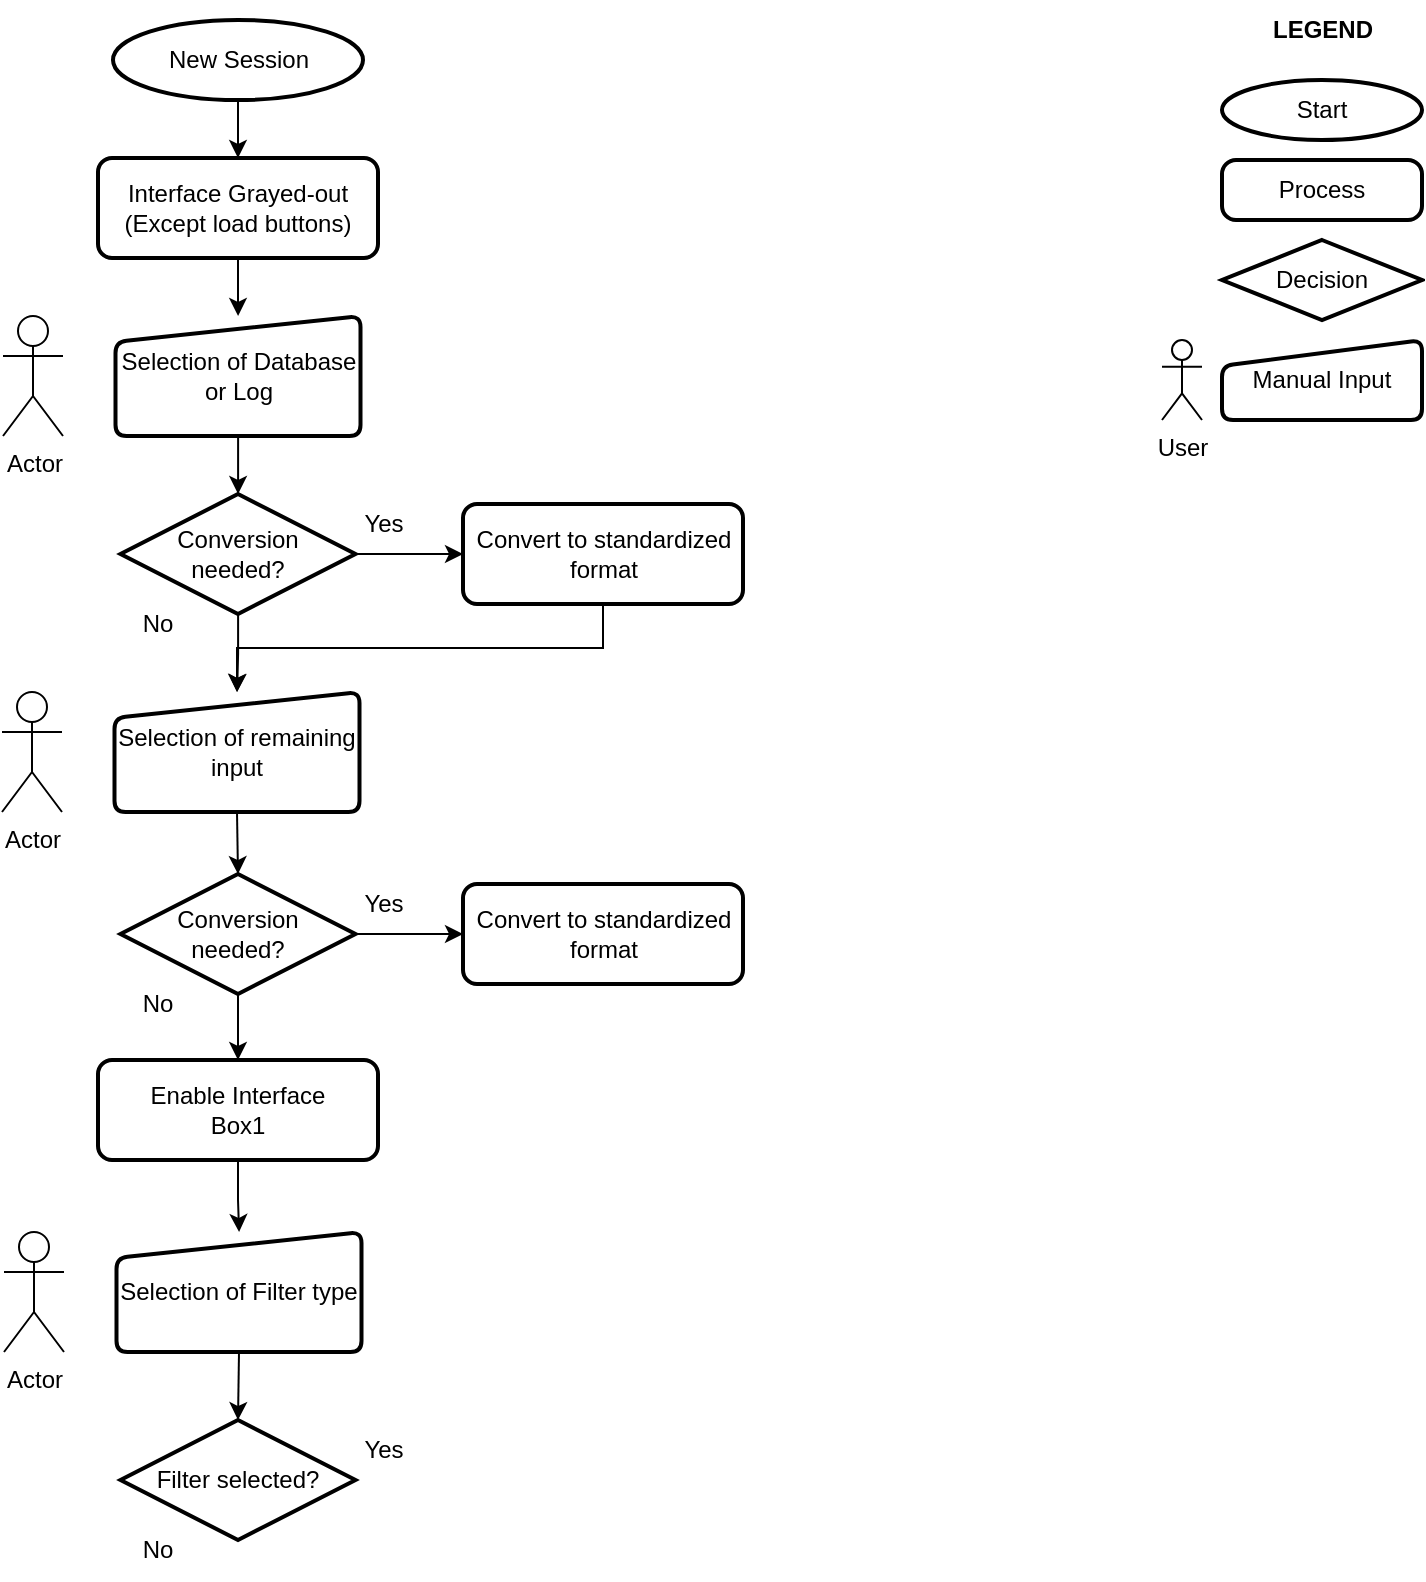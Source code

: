<mxfile version="26.0.6" pages="4">
  <diagram name="UserFLow" id="ObDIAdpBDKAcITgZASAe">
    <mxGraphModel dx="1434" dy="866" grid="1" gridSize="10" guides="1" tooltips="1" connect="1" arrows="1" fold="1" page="1" pageScale="1" pageWidth="827" pageHeight="1169" math="0" shadow="0">
      <root>
        <mxCell id="0" />
        <mxCell id="1" parent="0" />
        <mxCell id="-LbqQjKJZ6iAYc4i1D8i-1" value="Actor" style="shape=umlActor;verticalLabelPosition=bottom;verticalAlign=top;html=1;outlineConnect=0;" vertex="1" parent="1">
          <mxGeometry x="70.5" y="188" width="30" height="60" as="geometry" />
        </mxCell>
        <mxCell id="-LbqQjKJZ6iAYc4i1D8i-2" value="User" style="shape=umlActor;verticalLabelPosition=bottom;verticalAlign=top;html=1;outlineConnect=0;" vertex="1" parent="1">
          <mxGeometry x="650" y="200" width="20" height="40" as="geometry" />
        </mxCell>
        <mxCell id="-LbqQjKJZ6iAYc4i1D8i-3" value="" style="edgeStyle=orthogonalEdgeStyle;rounded=0;orthogonalLoop=1;jettySize=auto;html=1;" edge="1" parent="1" source="-LbqQjKJZ6iAYc4i1D8i-5" target="-LbqQjKJZ6iAYc4i1D8i-11">
          <mxGeometry relative="1" as="geometry" />
        </mxCell>
        <mxCell id="-LbqQjKJZ6iAYc4i1D8i-4" value="" style="edgeStyle=orthogonalEdgeStyle;rounded=0;orthogonalLoop=1;jettySize=auto;html=1;" edge="1" parent="1" source="-LbqQjKJZ6iAYc4i1D8i-5" target="-LbqQjKJZ6iAYc4i1D8i-19">
          <mxGeometry relative="1" as="geometry" />
        </mxCell>
        <mxCell id="-LbqQjKJZ6iAYc4i1D8i-5" value="Conversion&lt;div&gt;needed?&lt;/div&gt;" style="strokeWidth=2;html=1;shape=mxgraph.flowchart.decision;whiteSpace=wrap;" vertex="1" parent="1">
          <mxGeometry x="129.25" y="277" width="117.5" height="60" as="geometry" />
        </mxCell>
        <mxCell id="-LbqQjKJZ6iAYc4i1D8i-6" value="" style="edgeStyle=orthogonalEdgeStyle;rounded=0;orthogonalLoop=1;jettySize=auto;html=1;" edge="1" parent="1" source="-LbqQjKJZ6iAYc4i1D8i-7" target="-LbqQjKJZ6iAYc4i1D8i-13">
          <mxGeometry relative="1" as="geometry" />
        </mxCell>
        <mxCell id="-LbqQjKJZ6iAYc4i1D8i-7" value="Interface Grayed-out&lt;div&gt;(Except load buttons)&lt;/div&gt;" style="rounded=1;whiteSpace=wrap;html=1;absoluteArcSize=1;arcSize=14;strokeWidth=2;" vertex="1" parent="1">
          <mxGeometry x="118" y="109" width="140" height="50" as="geometry" />
        </mxCell>
        <mxCell id="-LbqQjKJZ6iAYc4i1D8i-8" value="" style="edgeStyle=orthogonalEdgeStyle;rounded=0;orthogonalLoop=1;jettySize=auto;html=1;" edge="1" parent="1" source="-LbqQjKJZ6iAYc4i1D8i-9" target="-LbqQjKJZ6iAYc4i1D8i-7">
          <mxGeometry relative="1" as="geometry" />
        </mxCell>
        <mxCell id="-LbqQjKJZ6iAYc4i1D8i-9" value="New Session" style="strokeWidth=2;html=1;shape=mxgraph.flowchart.start_1;whiteSpace=wrap;" vertex="1" parent="1">
          <mxGeometry x="125.5" y="40" width="125" height="40" as="geometry" />
        </mxCell>
        <mxCell id="-LbqQjKJZ6iAYc4i1D8i-10" style="edgeStyle=orthogonalEdgeStyle;rounded=0;orthogonalLoop=1;jettySize=auto;html=1;exitX=0.5;exitY=1;exitDx=0;exitDy=0;entryX=0.5;entryY=0;entryDx=0;entryDy=0;" edge="1" parent="1" source="-LbqQjKJZ6iAYc4i1D8i-11" target="-LbqQjKJZ6iAYc4i1D8i-19">
          <mxGeometry relative="1" as="geometry" />
        </mxCell>
        <mxCell id="-LbqQjKJZ6iAYc4i1D8i-11" value="Convert to standardized format" style="rounded=1;whiteSpace=wrap;html=1;absoluteArcSize=1;arcSize=14;strokeWidth=2;" vertex="1" parent="1">
          <mxGeometry x="300.5" y="282" width="140" height="50" as="geometry" />
        </mxCell>
        <mxCell id="-LbqQjKJZ6iAYc4i1D8i-12" value="" style="edgeStyle=orthogonalEdgeStyle;rounded=0;orthogonalLoop=1;jettySize=auto;html=1;" edge="1" parent="1" source="-LbqQjKJZ6iAYc4i1D8i-13" target="-LbqQjKJZ6iAYc4i1D8i-5">
          <mxGeometry relative="1" as="geometry" />
        </mxCell>
        <mxCell id="-LbqQjKJZ6iAYc4i1D8i-13" value="Selection of Database or Log" style="html=1;strokeWidth=2;shape=manualInput;whiteSpace=wrap;rounded=1;size=13;arcSize=11;verticalAlign=middle;" vertex="1" parent="1">
          <mxGeometry x="126.75" y="188" width="122.5" height="60" as="geometry" />
        </mxCell>
        <mxCell id="-LbqQjKJZ6iAYc4i1D8i-14" value="Manual Input" style="html=1;strokeWidth=2;shape=manualInput;whiteSpace=wrap;rounded=1;size=13;arcSize=11;" vertex="1" parent="1">
          <mxGeometry x="680" y="200" width="100" height="40" as="geometry" />
        </mxCell>
        <mxCell id="-LbqQjKJZ6iAYc4i1D8i-15" value="Process" style="rounded=1;whiteSpace=wrap;html=1;absoluteArcSize=1;arcSize=14;strokeWidth=2;" vertex="1" parent="1">
          <mxGeometry x="680" y="110" width="100" height="30" as="geometry" />
        </mxCell>
        <mxCell id="-LbqQjKJZ6iAYc4i1D8i-16" value="Start" style="strokeWidth=2;html=1;shape=mxgraph.flowchart.start_1;whiteSpace=wrap;" vertex="1" parent="1">
          <mxGeometry x="680" y="70" width="100" height="30" as="geometry" />
        </mxCell>
        <mxCell id="-LbqQjKJZ6iAYc4i1D8i-17" value="Decision" style="strokeWidth=2;html=1;shape=mxgraph.flowchart.decision;whiteSpace=wrap;" vertex="1" parent="1">
          <mxGeometry x="680" y="150" width="100" height="40" as="geometry" />
        </mxCell>
        <mxCell id="-LbqQjKJZ6iAYc4i1D8i-18" value="Actor" style="shape=umlActor;verticalLabelPosition=bottom;verticalAlign=top;html=1;outlineConnect=0;" vertex="1" parent="1">
          <mxGeometry x="70" y="376" width="30" height="60" as="geometry" />
        </mxCell>
        <mxCell id="-LbqQjKJZ6iAYc4i1D8i-19" value="Selection of remaining input" style="html=1;strokeWidth=2;shape=manualInput;whiteSpace=wrap;rounded=1;size=13;arcSize=11;verticalAlign=middle;" vertex="1" parent="1">
          <mxGeometry x="126.25" y="376" width="122.5" height="60" as="geometry" />
        </mxCell>
        <mxCell id="-LbqQjKJZ6iAYc4i1D8i-20" value="Yes" style="text;html=1;align=center;verticalAlign=middle;whiteSpace=wrap;rounded=0;" vertex="1" parent="1">
          <mxGeometry x="230.5" y="277" width="60" height="30" as="geometry" />
        </mxCell>
        <mxCell id="-LbqQjKJZ6iAYc4i1D8i-21" value="No" style="text;html=1;align=center;verticalAlign=middle;whiteSpace=wrap;rounded=0;" vertex="1" parent="1">
          <mxGeometry x="118" y="327" width="60" height="30" as="geometry" />
        </mxCell>
        <mxCell id="-LbqQjKJZ6iAYc4i1D8i-22" value="" style="edgeStyle=orthogonalEdgeStyle;rounded=0;orthogonalLoop=1;jettySize=auto;html=1;" edge="1" parent="1" source="-LbqQjKJZ6iAYc4i1D8i-24" target="-LbqQjKJZ6iAYc4i1D8i-25">
          <mxGeometry relative="1" as="geometry" />
        </mxCell>
        <mxCell id="-LbqQjKJZ6iAYc4i1D8i-23" style="edgeStyle=orthogonalEdgeStyle;rounded=0;orthogonalLoop=1;jettySize=auto;html=1;exitX=0.5;exitY=1;exitDx=0;exitDy=0;exitPerimeter=0;entryX=0.5;entryY=0;entryDx=0;entryDy=0;" edge="1" parent="1" source="-LbqQjKJZ6iAYc4i1D8i-24" target="-LbqQjKJZ6iAYc4i1D8i-30">
          <mxGeometry relative="1" as="geometry" />
        </mxCell>
        <mxCell id="-LbqQjKJZ6iAYc4i1D8i-24" value="Conversion&lt;div&gt;needed?&lt;/div&gt;" style="strokeWidth=2;html=1;shape=mxgraph.flowchart.decision;whiteSpace=wrap;" vertex="1" parent="1">
          <mxGeometry x="129.25" y="467" width="117.5" height="60" as="geometry" />
        </mxCell>
        <mxCell id="-LbqQjKJZ6iAYc4i1D8i-25" value="Convert to standardized format" style="rounded=1;whiteSpace=wrap;html=1;absoluteArcSize=1;arcSize=14;strokeWidth=2;" vertex="1" parent="1">
          <mxGeometry x="300.5" y="472" width="140" height="50" as="geometry" />
        </mxCell>
        <mxCell id="-LbqQjKJZ6iAYc4i1D8i-26" value="Yes" style="text;html=1;align=center;verticalAlign=middle;whiteSpace=wrap;rounded=0;" vertex="1" parent="1">
          <mxGeometry x="230.5" y="467" width="60" height="30" as="geometry" />
        </mxCell>
        <mxCell id="-LbqQjKJZ6iAYc4i1D8i-27" value="No" style="text;html=1;align=center;verticalAlign=middle;whiteSpace=wrap;rounded=0;" vertex="1" parent="1">
          <mxGeometry x="118" y="517" width="60" height="30" as="geometry" />
        </mxCell>
        <mxCell id="-LbqQjKJZ6iAYc4i1D8i-28" style="edgeStyle=orthogonalEdgeStyle;rounded=0;orthogonalLoop=1;jettySize=auto;html=1;exitX=0.5;exitY=1;exitDx=0;exitDy=0;entryX=0.5;entryY=0;entryDx=0;entryDy=0;entryPerimeter=0;" edge="1" parent="1" source="-LbqQjKJZ6iAYc4i1D8i-19" target="-LbqQjKJZ6iAYc4i1D8i-24">
          <mxGeometry relative="1" as="geometry" />
        </mxCell>
        <mxCell id="-LbqQjKJZ6iAYc4i1D8i-29" style="edgeStyle=orthogonalEdgeStyle;rounded=0;orthogonalLoop=1;jettySize=auto;html=1;exitX=0.5;exitY=1;exitDx=0;exitDy=0;" edge="1" parent="1" source="-LbqQjKJZ6iAYc4i1D8i-30" target="-LbqQjKJZ6iAYc4i1D8i-33">
          <mxGeometry relative="1" as="geometry" />
        </mxCell>
        <mxCell id="-LbqQjKJZ6iAYc4i1D8i-30" value="Enable Interface&lt;div&gt;Box1&lt;/div&gt;" style="rounded=1;whiteSpace=wrap;html=1;absoluteArcSize=1;arcSize=14;strokeWidth=2;" vertex="1" parent="1">
          <mxGeometry x="118" y="560" width="140" height="50" as="geometry" />
        </mxCell>
        <mxCell id="-LbqQjKJZ6iAYc4i1D8i-31" value="LEGEND" style="text;html=1;align=center;verticalAlign=middle;resizable=0;points=[];autosize=1;strokeColor=none;fillColor=none;fontStyle=1" vertex="1" parent="1">
          <mxGeometry x="695" y="30" width="70" height="30" as="geometry" />
        </mxCell>
        <mxCell id="-LbqQjKJZ6iAYc4i1D8i-32" value="Actor" style="shape=umlActor;verticalLabelPosition=bottom;verticalAlign=top;html=1;outlineConnect=0;" vertex="1" parent="1">
          <mxGeometry x="71" y="646" width="30" height="60" as="geometry" />
        </mxCell>
        <mxCell id="-LbqQjKJZ6iAYc4i1D8i-33" value="Selection of Filter type" style="html=1;strokeWidth=2;shape=manualInput;whiteSpace=wrap;rounded=1;size=13;arcSize=11;verticalAlign=middle;" vertex="1" parent="1">
          <mxGeometry x="127.25" y="646" width="122.5" height="60" as="geometry" />
        </mxCell>
        <mxCell id="-LbqQjKJZ6iAYc4i1D8i-34" value="&lt;div&gt;Filter selected?&lt;/div&gt;" style="strokeWidth=2;html=1;shape=mxgraph.flowchart.decision;whiteSpace=wrap;" vertex="1" parent="1">
          <mxGeometry x="129.25" y="740" width="117.5" height="60" as="geometry" />
        </mxCell>
        <mxCell id="-LbqQjKJZ6iAYc4i1D8i-35" value="Yes" style="text;html=1;align=center;verticalAlign=middle;whiteSpace=wrap;rounded=0;" vertex="1" parent="1">
          <mxGeometry x="230.5" y="740" width="60" height="30" as="geometry" />
        </mxCell>
        <mxCell id="-LbqQjKJZ6iAYc4i1D8i-36" value="No" style="text;html=1;align=center;verticalAlign=middle;whiteSpace=wrap;rounded=0;" vertex="1" parent="1">
          <mxGeometry x="118" y="790" width="60" height="30" as="geometry" />
        </mxCell>
        <mxCell id="-LbqQjKJZ6iAYc4i1D8i-37" style="edgeStyle=orthogonalEdgeStyle;rounded=0;orthogonalLoop=1;jettySize=auto;html=1;exitX=0.5;exitY=1;exitDx=0;exitDy=0;entryX=0.5;entryY=0;entryDx=0;entryDy=0;entryPerimeter=0;" edge="1" parent="1" source="-LbqQjKJZ6iAYc4i1D8i-33" target="-LbqQjKJZ6iAYc4i1D8i-34">
          <mxGeometry relative="1" as="geometry" />
        </mxCell>
      </root>
    </mxGraphModel>
  </diagram>
  <diagram id="nO0aUaHFPe-GuP9JmfgX" name="InterfaceRequirements">
    <mxGraphModel dx="2074" dy="1106" grid="1" gridSize="10" guides="1" tooltips="1" connect="1" arrows="1" fold="1" page="1" pageScale="1" pageWidth="827" pageHeight="1169" math="0" shadow="0">
      <root>
        <mxCell id="0" />
        <mxCell id="1" parent="0" />
        <mxCell id="r0Y1Ve0F3AqfyRtgB-6B-1" value="Filter Category" style="swimlane;whiteSpace=wrap;html=1;swimlaneLine=1;rounded=1;" parent="1" vertex="1">
          <mxGeometry x="470" y="27" width="170" height="113" as="geometry">
            <mxRectangle x="50" y="260" width="120" height="30" as="alternateBounds" />
          </mxGeometry>
        </mxCell>
        <mxCell id="r0Y1Ve0F3AqfyRtgB-6B-5" value="No Filter&lt;div&gt;Filter by ID&lt;/div&gt;&lt;div&gt;Filter by Node&lt;/div&gt;&lt;div&gt;Filter by ECU&lt;/div&gt;&lt;div&gt;Filter by Network / Bus&lt;/div&gt;" style="text;html=1;align=left;verticalAlign=top;resizable=0;points=[];autosize=1;strokeColor=none;fillColor=none;spacingLeft=5;" parent="r0Y1Ve0F3AqfyRtgB-6B-1" vertex="1">
          <mxGeometry y="23" width="150" height="90" as="geometry" />
        </mxCell>
        <mxCell id="r0Y1Ve0F3AqfyRtgB-6B-3" value="Box1 - Filter Category" style="text;html=1;align=left;verticalAlign=middle;resizable=0;points=[];autosize=1;strokeColor=none;fillColor=none;fontStyle=1;fontSize=22;" parent="1" vertex="1">
          <mxGeometry x="45" y="30" width="240" height="40" as="geometry" />
        </mxCell>
        <mxCell id="r0Y1Ve0F3AqfyRtgB-6B-9" value="Shall be a Droplist so only one option can be selected.&lt;div&gt;Only list options available in the database.&lt;/div&gt;&lt;div&gt;Init with &quot;None Selected&quot; to avoid populating interface unnecessarily.&lt;/div&gt;&lt;div&gt;Remain inactive until database AND log are loaded&lt;/div&gt;" style="text;html=1;align=left;verticalAlign=top;resizable=0;points=[];autosize=1;strokeColor=none;fillColor=none;" parent="1" vertex="1">
          <mxGeometry x="45" y="70" width="390" height="70" as="geometry" />
        </mxCell>
        <mxCell id="r0Y1Ve0F3AqfyRtgB-6B-10" value="Only become available when Box1 has a valid input.&lt;div&gt;List (content) refers to option selected on Box1.&lt;/div&gt;&lt;div&gt;Itens present in both database and log shall be available.&lt;/div&gt;&lt;div&gt;Itens present in database only shall be grayout.&lt;/div&gt;&lt;div&gt;If list is empty (no valid itens), it shall display &quot;No Items&quot;.&lt;/div&gt;&lt;div&gt;List shall be in alphabetical order.&lt;/div&gt;&lt;div&gt;Box2 shall not occupy more than 1/3 of vertical length.&lt;/div&gt;&lt;div&gt;Scrollbar shall appear if the list cannot fit into max vertical length.&lt;/div&gt;&lt;div&gt;Multiple selection is allowed.&lt;/div&gt;" style="text;html=1;align=left;verticalAlign=top;resizable=0;points=[];autosize=1;strokeColor=none;fillColor=none;" parent="1" vertex="1">
          <mxGeometry x="44" y="198" width="370" height="140" as="geometry" />
        </mxCell>
        <mxCell id="r0Y1Ve0F3AqfyRtgB-6B-11" value="Only become available when Box2 has a valid input.&lt;div&gt;List (content) refers to options selected on Box2.&lt;/div&gt;&lt;div&gt;Itens present in both database and log shall be available.&lt;/div&gt;&lt;div&gt;Itens present in database only shall be grayout.&lt;/div&gt;&lt;div&gt;If list is empty (no valid itens), it shall display &quot;No Items&quot;.&lt;/div&gt;&lt;div&gt;List shall be in alphabetical order.&lt;/div&gt;&lt;div&gt;Box2 shall not occupy more than 1/3 of vertical length.&lt;/div&gt;&lt;div&gt;Scrollbar shall appear if the list cannot fit into max vertical length.&lt;/div&gt;&lt;div&gt;Multiple selection is allowed.&lt;/div&gt;" style="text;html=1;align=left;verticalAlign=top;resizable=0;points=[];autosize=1;strokeColor=none;fillColor=none;" parent="1" vertex="1">
          <mxGeometry x="44" y="408" width="370" height="140" as="geometry" />
        </mxCell>
        <mxCell id="r0Y1Ve0F3AqfyRtgB-6B-12" value="Box2 - Filter According Category" style="text;html=1;align=left;verticalAlign=middle;resizable=0;points=[];autosize=1;strokeColor=none;fillColor=none;fontStyle=1;fontSize=22;" parent="1" vertex="1">
          <mxGeometry x="45" y="158" width="340" height="40" as="geometry" />
        </mxCell>
        <mxCell id="r0Y1Ve0F3AqfyRtgB-6B-13" value="Box3 - Filter by Signal" style="text;html=1;align=left;verticalAlign=middle;resizable=0;points=[];autosize=1;strokeColor=none;fillColor=none;fontStyle=1;fontSize=22;" parent="1" vertex="1">
          <mxGeometry x="44" y="368" width="240" height="40" as="geometry" />
        </mxCell>
        <mxCell id="r0Y1Ve0F3AqfyRtgB-6B-14" value="No Itens" style="swimlane;whiteSpace=wrap;html=1;swimlaneLine=1;rounded=1;" parent="1" vertex="1" collapsed="1">
          <mxGeometry x="470" y="178" width="140" height="30" as="geometry">
            <mxRectangle x="470" y="190" width="170" height="113" as="alternateBounds" />
          </mxGeometry>
        </mxCell>
        <mxCell id="r0Y1Ve0F3AqfyRtgB-6B-16" value="Filter by ID" style="swimlane;whiteSpace=wrap;html=1;swimlaneLine=1;rounded=1;" parent="1" vertex="1">
          <mxGeometry x="640" y="178" width="140" height="83" as="geometry">
            <mxRectangle x="50" y="260" width="120" height="30" as="alternateBounds" />
          </mxGeometry>
        </mxCell>
        <mxCell id="r0Y1Ve0F3AqfyRtgB-6B-17" value="&lt;span style=&quot;color: rgb(71, 71, 71); font-family: Arial, sans-serif; font-size: 14px; text-wrap: wrap; background-color: rgb(255, 255, 255);&quot;&gt;☐&amp;nbsp;&lt;/span&gt;0x111&lt;br&gt;&lt;div&gt;&lt;span style=&quot;background-color: rgb(255, 255, 255); color: rgb(71, 71, 71); font-family: Arial, sans-serif; font-size: 14px; text-wrap: wrap;&quot;&gt;☐&amp;nbsp;&lt;/span&gt;0x123&lt;/div&gt;&lt;div&gt;&lt;span style=&quot;background-color: rgb(255, 255, 255); color: rgb(71, 71, 71); font-family: Arial, sans-serif; font-size: 14px; text-wrap: wrap;&quot;&gt;☐&amp;nbsp;&lt;/span&gt;0x1FAABBCC&lt;/div&gt;" style="text;html=1;align=left;verticalAlign=top;resizable=0;points=[];autosize=1;strokeColor=none;fillColor=none;spacingLeft=5;" parent="r0Y1Ve0F3AqfyRtgB-6B-16" vertex="1">
          <mxGeometry y="23" width="120" height="60" as="geometry" />
        </mxCell>
        <mxCell id="r0Y1Ve0F3AqfyRtgB-6B-30" value="" style="group" parent="r0Y1Ve0F3AqfyRtgB-6B-16" vertex="1" connectable="0">
          <mxGeometry x="120" y="23" width="20" height="60" as="geometry" />
        </mxCell>
        <mxCell id="r0Y1Ve0F3AqfyRtgB-6B-26" value="" style="rounded=0;whiteSpace=wrap;html=1;" parent="r0Y1Ve0F3AqfyRtgB-6B-30" vertex="1">
          <mxGeometry width="20" height="60" as="geometry" />
        </mxCell>
        <mxCell id="r0Y1Ve0F3AqfyRtgB-6B-27" value="" style="triangle;whiteSpace=wrap;html=1;rotation=-90;" parent="r0Y1Ve0F3AqfyRtgB-6B-30" vertex="1">
          <mxGeometry x="5" y="2" width="10" height="10" as="geometry" />
        </mxCell>
        <mxCell id="r0Y1Ve0F3AqfyRtgB-6B-28" value="" style="triangle;whiteSpace=wrap;html=1;rotation=90;" parent="r0Y1Ve0F3AqfyRtgB-6B-30" vertex="1">
          <mxGeometry x="5" y="48" width="10" height="10" as="geometry" />
        </mxCell>
        <mxCell id="r0Y1Ve0F3AqfyRtgB-6B-29" value="" style="rounded=1;whiteSpace=wrap;html=1;" parent="r0Y1Ve0F3AqfyRtgB-6B-30" vertex="1">
          <mxGeometry x="5" y="13.5" width="10" height="10" as="geometry" />
        </mxCell>
        <mxCell id="r0Y1Ve0F3AqfyRtgB-6B-18" value="Filter by ECU" style="swimlane;whiteSpace=wrap;html=1;swimlaneLine=1;rounded=1;" parent="1" vertex="1">
          <mxGeometry x="470" y="268" width="140" height="83" as="geometry">
            <mxRectangle x="50" y="260" width="120" height="30" as="alternateBounds" />
          </mxGeometry>
        </mxCell>
        <mxCell id="r0Y1Ve0F3AqfyRtgB-6B-19" value="&lt;div&gt;&lt;span style=&quot;background-color: rgb(255, 255, 255); color: rgb(71, 71, 71); font-family: Arial, sans-serif; font-size: 14px; text-wrap: wrap;&quot;&gt;☐&amp;nbsp;&lt;/span&gt;ECU_A&lt;/div&gt;&lt;div&gt;&lt;span style=&quot;background-color: rgb(255, 255, 255); color: rgb(71, 71, 71); font-family: Arial, sans-serif; font-size: 14px; text-wrap: wrap;&quot;&gt;☐&amp;nbsp;&lt;/span&gt;ECU_B&lt;/div&gt;&lt;div&gt;&lt;span style=&quot;background-color: rgb(255, 255, 255); color: rgb(71, 71, 71); font-family: Arial, sans-serif; font-size: 14px; text-wrap: wrap;&quot;&gt;☐&amp;nbsp;&lt;/span&gt;Gateway_Z&lt;/div&gt;" style="text;html=1;align=left;verticalAlign=top;resizable=0;points=[];autosize=1;strokeColor=none;fillColor=none;spacingLeft=5;" parent="r0Y1Ve0F3AqfyRtgB-6B-18" vertex="1">
          <mxGeometry y="23" width="100" height="60" as="geometry" />
        </mxCell>
        <mxCell id="r0Y1Ve0F3AqfyRtgB-6B-36" value="" style="group" parent="r0Y1Ve0F3AqfyRtgB-6B-18" vertex="1" connectable="0">
          <mxGeometry x="120" y="23" width="20" height="60" as="geometry" />
        </mxCell>
        <mxCell id="r0Y1Ve0F3AqfyRtgB-6B-37" value="" style="rounded=0;whiteSpace=wrap;html=1;" parent="r0Y1Ve0F3AqfyRtgB-6B-36" vertex="1">
          <mxGeometry width="20" height="60" as="geometry" />
        </mxCell>
        <mxCell id="r0Y1Ve0F3AqfyRtgB-6B-38" value="" style="triangle;whiteSpace=wrap;html=1;rotation=-90;" parent="r0Y1Ve0F3AqfyRtgB-6B-36" vertex="1">
          <mxGeometry x="5" y="2" width="10" height="10" as="geometry" />
        </mxCell>
        <mxCell id="r0Y1Ve0F3AqfyRtgB-6B-39" value="" style="triangle;whiteSpace=wrap;html=1;rotation=90;" parent="r0Y1Ve0F3AqfyRtgB-6B-36" vertex="1">
          <mxGeometry x="5" y="48" width="10" height="10" as="geometry" />
        </mxCell>
        <mxCell id="r0Y1Ve0F3AqfyRtgB-6B-40" value="" style="rounded=1;whiteSpace=wrap;html=1;" parent="r0Y1Ve0F3AqfyRtgB-6B-36" vertex="1">
          <mxGeometry x="5" y="13.5" width="10" height="10" as="geometry" />
        </mxCell>
        <mxCell id="r0Y1Ve0F3AqfyRtgB-6B-20" value="Filter by Network" style="swimlane;whiteSpace=wrap;html=1;swimlaneLine=1;rounded=1;" parent="1" vertex="1">
          <mxGeometry x="640" y="268" width="140" height="83" as="geometry">
            <mxRectangle x="50" y="260" width="120" height="30" as="alternateBounds" />
          </mxGeometry>
        </mxCell>
        <mxCell id="r0Y1Ve0F3AqfyRtgB-6B-21" value="&lt;div&gt;&lt;span style=&quot;background-color: rgb(255, 255, 255); color: rgb(71, 71, 71); font-family: Arial, sans-serif; font-size: 14px; text-wrap: wrap;&quot;&gt;☐&amp;nbsp;&lt;/span&gt;BUS_1&lt;/div&gt;&lt;div&gt;&lt;span style=&quot;background-color: rgb(255, 255, 255); color: rgb(71, 71, 71); font-family: Arial, sans-serif; font-size: 14px; text-wrap: wrap;&quot;&gt;☐&amp;nbsp;&lt;/span&gt;BUS_2&lt;/div&gt;&lt;div&gt;&lt;span style=&quot;background-color: rgb(255, 255, 255); color: rgb(71, 71, 71); font-family: Arial, sans-serif; font-size: 14px; text-wrap: wrap;&quot;&gt;☐&amp;nbsp;&lt;/span&gt;Internal_CAN&lt;/div&gt;" style="text;html=1;align=left;verticalAlign=top;resizable=0;points=[];autosize=1;strokeColor=none;fillColor=none;spacingLeft=5;" parent="r0Y1Ve0F3AqfyRtgB-6B-20" vertex="1">
          <mxGeometry y="23" width="110" height="60" as="geometry" />
        </mxCell>
        <mxCell id="r0Y1Ve0F3AqfyRtgB-6B-31" value="" style="group" parent="r0Y1Ve0F3AqfyRtgB-6B-20" vertex="1" connectable="0">
          <mxGeometry x="120" y="23" width="20" height="60" as="geometry" />
        </mxCell>
        <mxCell id="r0Y1Ve0F3AqfyRtgB-6B-32" value="" style="rounded=0;whiteSpace=wrap;html=1;" parent="r0Y1Ve0F3AqfyRtgB-6B-31" vertex="1">
          <mxGeometry width="20" height="60" as="geometry" />
        </mxCell>
        <mxCell id="r0Y1Ve0F3AqfyRtgB-6B-33" value="" style="triangle;whiteSpace=wrap;html=1;rotation=-90;" parent="r0Y1Ve0F3AqfyRtgB-6B-31" vertex="1">
          <mxGeometry x="5" y="2" width="10" height="10" as="geometry" />
        </mxCell>
        <mxCell id="r0Y1Ve0F3AqfyRtgB-6B-34" value="" style="triangle;whiteSpace=wrap;html=1;rotation=90;" parent="r0Y1Ve0F3AqfyRtgB-6B-31" vertex="1">
          <mxGeometry x="5" y="48" width="10" height="10" as="geometry" />
        </mxCell>
        <mxCell id="r0Y1Ve0F3AqfyRtgB-6B-35" value="" style="rounded=1;whiteSpace=wrap;html=1;" parent="r0Y1Ve0F3AqfyRtgB-6B-31" vertex="1">
          <mxGeometry x="5" y="13.5" width="10" height="10" as="geometry" />
        </mxCell>
        <mxCell id="r0Y1Ve0F3AqfyRtgB-6B-22" value="Filter by Signal" style="swimlane;whiteSpace=wrap;html=1;swimlaneLine=1;rounded=1;" parent="1" vertex="1">
          <mxGeometry x="470" y="388" width="140" height="83" as="geometry">
            <mxRectangle x="50" y="260" width="120" height="30" as="alternateBounds" />
          </mxGeometry>
        </mxCell>
        <mxCell id="r0Y1Ve0F3AqfyRtgB-6B-23" value="&lt;div&gt;&lt;span style=&quot;background-color: rgb(255, 255, 255); color: rgb(71, 71, 71); font-family: Arial, sans-serif; font-size: 14px; text-wrap: wrap;&quot;&gt;☐&amp;nbsp;&lt;/span&gt;Voltage&lt;/div&gt;&lt;div&gt;&lt;span style=&quot;background-color: rgb(255, 255, 255); color: rgb(71, 71, 71); font-family: Arial, sans-serif; font-size: 14px; text-wrap: wrap;&quot;&gt;☐&amp;nbsp;&lt;/span&gt;Current&lt;/div&gt;&lt;div&gt;&lt;span style=&quot;background-color: rgb(255, 255, 255); color: rgb(71, 71, 71); font-family: Arial, sans-serif; font-size: 14px; text-wrap: wrap;&quot;&gt;☐&amp;nbsp;&lt;/span&gt;PWM&lt;/div&gt;" style="text;html=1;align=left;verticalAlign=top;resizable=0;points=[];autosize=1;strokeColor=none;fillColor=none;spacingLeft=5;" parent="r0Y1Ve0F3AqfyRtgB-6B-22" vertex="1">
          <mxGeometry y="23" width="80" height="60" as="geometry" />
        </mxCell>
        <mxCell id="r0Y1Ve0F3AqfyRtgB-6B-41" value="" style="group" parent="r0Y1Ve0F3AqfyRtgB-6B-22" vertex="1" connectable="0">
          <mxGeometry x="120" y="23" width="20" height="60" as="geometry" />
        </mxCell>
        <mxCell id="r0Y1Ve0F3AqfyRtgB-6B-42" value="" style="rounded=0;whiteSpace=wrap;html=1;" parent="r0Y1Ve0F3AqfyRtgB-6B-41" vertex="1">
          <mxGeometry width="20" height="60" as="geometry" />
        </mxCell>
        <mxCell id="r0Y1Ve0F3AqfyRtgB-6B-43" value="" style="triangle;whiteSpace=wrap;html=1;rotation=-90;" parent="r0Y1Ve0F3AqfyRtgB-6B-41" vertex="1">
          <mxGeometry x="5" y="2" width="10" height="10" as="geometry" />
        </mxCell>
        <mxCell id="r0Y1Ve0F3AqfyRtgB-6B-44" value="" style="triangle;whiteSpace=wrap;html=1;rotation=90;" parent="r0Y1Ve0F3AqfyRtgB-6B-41" vertex="1">
          <mxGeometry x="5" y="48" width="10" height="10" as="geometry" />
        </mxCell>
        <mxCell id="r0Y1Ve0F3AqfyRtgB-6B-45" value="" style="rounded=1;whiteSpace=wrap;html=1;" parent="r0Y1Ve0F3AqfyRtgB-6B-41" vertex="1">
          <mxGeometry x="5" y="13.5" width="10" height="10" as="geometry" />
        </mxCell>
        <mxCell id="r0Y1Ve0F3AqfyRtgB-6B-24" value="" style="endArrow=none;dashed=1;html=1;rounded=0;" parent="1" edge="1">
          <mxGeometry width="50" height="50" relative="1" as="geometry">
            <mxPoint x="20" y="150" as="sourcePoint" />
            <mxPoint x="810" y="150" as="targetPoint" />
          </mxGeometry>
        </mxCell>
        <mxCell id="r0Y1Ve0F3AqfyRtgB-6B-25" value="" style="endArrow=none;dashed=1;html=1;rounded=0;" parent="1" edge="1">
          <mxGeometry width="50" height="50" relative="1" as="geometry">
            <mxPoint x="19" y="368" as="sourcePoint" />
            <mxPoint x="809" y="368" as="targetPoint" />
          </mxGeometry>
        </mxCell>
        <mxCell id="r0Y1Ve0F3AqfyRtgB-6B-46" value="Box2 content changes according to Box1" style="text;html=1;align=center;verticalAlign=middle;whiteSpace=wrap;rounded=0;rotation=0;" parent="1" vertex="1">
          <mxGeometry x="513" y="149" width="230" height="30" as="geometry" />
        </mxCell>
        <mxCell id="fkARRYzA7Q9jDT48tpWi-1" value="" style="endArrow=none;dashed=1;html=1;rounded=0;" parent="1" edge="1">
          <mxGeometry width="50" height="50" relative="1" as="geometry">
            <mxPoint x="19" y="560" as="sourcePoint" />
            <mxPoint x="809" y="560" as="targetPoint" />
          </mxGeometry>
        </mxCell>
        <mxCell id="fkARRYzA7Q9jDT48tpWi-2" value="Graph" style="text;html=1;align=left;verticalAlign=middle;resizable=0;points=[];autosize=1;strokeColor=none;fillColor=none;fontStyle=1;fontSize=22;" parent="1" vertex="1">
          <mxGeometry x="45" y="570" width="80" height="40" as="geometry" />
        </mxCell>
        <mxCell id="fkARRYzA7Q9jDT48tpWi-3" value="Only become available when Box2 has a valid input.&lt;div&gt;List (content) refers to options selected on Box2.&lt;/div&gt;&lt;div&gt;Itens present in both database and log shall be available.&lt;/div&gt;&lt;div&gt;Itens present in database only shall be grayout.&lt;/div&gt;&lt;div&gt;If list is empty (no valid itens), it shall display &quot;No Items&quot;.&lt;/div&gt;&lt;div&gt;List shall be in alphabetical order.&lt;/div&gt;&lt;div&gt;Box2 shall not occupy more than 1/3 of vertical length.&lt;/div&gt;&lt;div&gt;Scrollbar shall appear if the list cannot fit into max vertical length.&lt;/div&gt;&lt;div&gt;Multiple selection is allowed.&lt;/div&gt;" style="text;html=1;align=left;verticalAlign=top;resizable=0;points=[];autosize=1;strokeColor=none;fillColor=none;" parent="1" vertex="1">
          <mxGeometry x="44" y="610" width="370" height="140" as="geometry" />
        </mxCell>
      </root>
    </mxGraphModel>
  </diagram>
  <diagram id="aQpV0IUiRTzaaPEcv_9w" name="Interface">
    <mxGraphModel dx="212" dy="113" grid="1" gridSize="10" guides="1" tooltips="1" connect="1" arrows="1" fold="1" page="1" pageScale="1" pageWidth="1169" pageHeight="827" math="0" shadow="0">
      <root>
        <mxCell id="0" />
        <mxCell id="1" parent="0" />
        <mxCell id="Uizir1t4mjPQthGlsIEP-1" value="Load Database" style="rounded=1;whiteSpace=wrap;html=1;strokeWidth=2;" vertex="1" parent="1">
          <mxGeometry x="240" y="140" width="140" height="40" as="geometry" />
        </mxCell>
        <mxCell id="uV9pFOfIKjCxSVOBVvwv-1" value="Load Log" style="rounded=1;whiteSpace=wrap;html=1;strokeWidth=2;" vertex="1" parent="1">
          <mxGeometry x="240" y="190" width="140" height="40" as="geometry" />
        </mxCell>
        <mxCell id="BozIUF172iU5V4S-sMGh-1" value="&lt;div style=&quot;font-weight: 400; text-align: left; text-wrap-mode: nowrap;&quot;&gt;Filter by ID&lt;/div&gt;" style="swimlane;whiteSpace=wrap;html=1;swimlaneLine=1;rounded=1;strokeWidth=2;" vertex="1" parent="1">
          <mxGeometry x="240" y="240" width="140" height="113" as="geometry">
            <mxRectangle x="50" y="260" width="120" height="30" as="alternateBounds" />
          </mxGeometry>
        </mxCell>
        <mxCell id="BozIUF172iU5V4S-sMGh-2" value="No Filter&lt;div&gt;&lt;span style=&quot;background-color: rgb(153, 153, 153);&quot;&gt;Filter by ID&lt;/span&gt;&lt;/div&gt;&lt;div&gt;Filter by Node&lt;/div&gt;&lt;div&gt;Filter by ECU&lt;/div&gt;&lt;div&gt;Filter by Network / Bus&lt;/div&gt;" style="text;html=1;align=left;verticalAlign=top;resizable=0;points=[];autosize=1;strokeColor=none;fillColor=none;spacingLeft=5;" vertex="1" parent="BozIUF172iU5V4S-sMGh-1">
          <mxGeometry y="23" width="150" height="90" as="geometry" />
        </mxCell>
        <mxCell id="BozIUF172iU5V4S-sMGh-3" value="Filter by ID" style="swimlane;whiteSpace=wrap;html=1;swimlaneLine=1;rounded=1;strokeWidth=2;" vertex="1" parent="1">
          <mxGeometry x="240" y="360" width="140" height="83" as="geometry">
            <mxRectangle x="50" y="260" width="120" height="30" as="alternateBounds" />
          </mxGeometry>
        </mxCell>
        <mxCell id="BozIUF172iU5V4S-sMGh-4" value="&lt;span style=&quot;color: rgb(71, 71, 71); font-family: Arial, sans-serif; font-size: 14px; text-wrap: wrap; background-color: rgb(255, 255, 255);&quot;&gt;&lt;span style=&quot;color: rgb(0, 0, 0); font-family: &amp;quot;Source Sans Pro&amp;quot;, Roboto, &amp;quot;San Francisco&amp;quot;, &amp;quot;Segoe UI&amp;quot;, sans-serif; text-align: center;&quot;&gt;☑&lt;/span&gt;&amp;nbsp;&lt;/span&gt;0x111&lt;br&gt;&lt;div&gt;&lt;span style=&quot;background-color: rgb(255, 255, 255); color: rgb(71, 71, 71); font-family: Arial, sans-serif; font-size: 14px; text-wrap: wrap;&quot;&gt;☐&amp;nbsp;&lt;/span&gt;0x123&lt;/div&gt;&lt;div&gt;&lt;span style=&quot;background-color: rgb(255, 255, 255); color: rgb(71, 71, 71); font-family: Arial, sans-serif; font-size: 14px; text-wrap: wrap;&quot;&gt;☐&amp;nbsp;&lt;/span&gt;0x1FAABBCC&lt;/div&gt;" style="text;html=1;align=left;verticalAlign=top;resizable=0;points=[];autosize=1;strokeColor=none;fillColor=none;spacingLeft=5;" vertex="1" parent="BozIUF172iU5V4S-sMGh-3">
          <mxGeometry y="23" width="120" height="60" as="geometry" />
        </mxCell>
        <mxCell id="BozIUF172iU5V4S-sMGh-5" value="" style="group;strokeWidth=2;strokeColor=default;" vertex="1" connectable="0" parent="BozIUF172iU5V4S-sMGh-3">
          <mxGeometry x="120" y="23" width="20" height="60" as="geometry" />
        </mxCell>
        <mxCell id="BozIUF172iU5V4S-sMGh-6" value="" style="rounded=0;whiteSpace=wrap;html=1;" vertex="1" parent="BozIUF172iU5V4S-sMGh-5">
          <mxGeometry width="20" height="60" as="geometry" />
        </mxCell>
        <mxCell id="BozIUF172iU5V4S-sMGh-7" value="" style="triangle;whiteSpace=wrap;html=1;rotation=-90;" vertex="1" parent="BozIUF172iU5V4S-sMGh-5">
          <mxGeometry x="5" y="2" width="10" height="10" as="geometry" />
        </mxCell>
        <mxCell id="BozIUF172iU5V4S-sMGh-8" value="" style="triangle;whiteSpace=wrap;html=1;rotation=90;" vertex="1" parent="BozIUF172iU5V4S-sMGh-5">
          <mxGeometry x="5" y="48" width="10" height="10" as="geometry" />
        </mxCell>
        <mxCell id="BozIUF172iU5V4S-sMGh-9" value="" style="rounded=1;whiteSpace=wrap;html=1;" vertex="1" parent="BozIUF172iU5V4S-sMGh-5">
          <mxGeometry x="5" y="13.5" width="10" height="10" as="geometry" />
        </mxCell>
        <mxCell id="BozIUF172iU5V4S-sMGh-10" value="Filter by Signal" style="swimlane;whiteSpace=wrap;html=1;swimlaneLine=1;rounded=1;strokeWidth=2;" vertex="1" parent="1">
          <mxGeometry x="240" y="450" width="140" height="83" as="geometry">
            <mxRectangle x="50" y="260" width="120" height="30" as="alternateBounds" />
          </mxGeometry>
        </mxCell>
        <mxCell id="BozIUF172iU5V4S-sMGh-11" value="&lt;div style=&quot;font-size: 14px;&quot;&gt;&lt;span style=&quot;background-color: rgb(255, 255, 255); font-family: Arial, sans-serif; text-wrap: wrap;&quot;&gt;&lt;span style=&quot;font-family: &amp;quot;Source Sans Pro&amp;quot;, Roboto, &amp;quot;San Francisco&amp;quot;, &amp;quot;Segoe UI&amp;quot;, sans-serif; text-align: center;&quot;&gt;&lt;font style=&quot;font-size: 14px;&quot;&gt;☑&lt;/font&gt;&lt;/span&gt;&lt;span style=&quot;font-size: 14px;&quot;&gt;&amp;nbsp;&lt;/span&gt;&lt;/span&gt;&lt;span style=&quot;background-color: rgb(255, 217, 102);&quot;&gt;Voltage&lt;/span&gt;&lt;/div&gt;&lt;div&gt;&lt;span style=&quot;background-color: rgb(255, 255, 255); color: rgb(71, 71, 71); font-family: Arial, sans-serif; font-size: 14px; text-wrap: wrap;&quot;&gt;&lt;span style=&quot;font-family: &amp;quot;Source Sans Pro&amp;quot;, Roboto, &amp;quot;San Francisco&amp;quot;, &amp;quot;Segoe UI&amp;quot;, sans-serif; text-align: center; color: rgb(0, 0, 0);&quot;&gt;☑&lt;/span&gt;&amp;nbsp;&lt;/span&gt;&lt;span style=&quot;background-color: rgb(126, 166, 224);&quot;&gt;Current&lt;/span&gt;&lt;/div&gt;&lt;div&gt;&lt;span style=&quot;background-color: rgb(255, 255, 255); color: rgb(71, 71, 71); font-family: Arial, sans-serif; font-size: 14px; text-wrap: wrap;&quot;&gt;☐&amp;nbsp;&lt;/span&gt;PWM&lt;/div&gt;" style="text;html=1;align=left;verticalAlign=top;resizable=0;points=[];autosize=1;strokeColor=none;fillColor=none;spacingLeft=5;" vertex="1" parent="BozIUF172iU5V4S-sMGh-10">
          <mxGeometry y="23" width="90" height="60" as="geometry" />
        </mxCell>
        <mxCell id="BozIUF172iU5V4S-sMGh-12" value="" style="group;strokeWidth=2;strokeColor=default;" vertex="1" connectable="0" parent="BozIUF172iU5V4S-sMGh-10">
          <mxGeometry x="120" y="23" width="20" height="60" as="geometry" />
        </mxCell>
        <mxCell id="BozIUF172iU5V4S-sMGh-13" value="" style="rounded=0;whiteSpace=wrap;html=1;" vertex="1" parent="BozIUF172iU5V4S-sMGh-12">
          <mxGeometry width="20" height="60" as="geometry" />
        </mxCell>
        <mxCell id="BozIUF172iU5V4S-sMGh-14" value="" style="triangle;whiteSpace=wrap;html=1;rotation=-90;" vertex="1" parent="BozIUF172iU5V4S-sMGh-12">
          <mxGeometry x="5" y="2" width="10" height="10" as="geometry" />
        </mxCell>
        <mxCell id="BozIUF172iU5V4S-sMGh-15" value="" style="triangle;whiteSpace=wrap;html=1;rotation=90;" vertex="1" parent="BozIUF172iU5V4S-sMGh-12">
          <mxGeometry x="5" y="48" width="10" height="10" as="geometry" />
        </mxCell>
        <mxCell id="BozIUF172iU5V4S-sMGh-16" value="" style="rounded=1;whiteSpace=wrap;html=1;" vertex="1" parent="BozIUF172iU5V4S-sMGh-12">
          <mxGeometry x="5" y="13.5" width="10" height="10" as="geometry" />
        </mxCell>
        <mxCell id="BozIUF172iU5V4S-sMGh-19" value="" style="rounded=1;whiteSpace=wrap;html=1;arcSize=4;strokeWidth=2;" vertex="1" parent="1">
          <mxGeometry x="400" y="140" width="560" height="390" as="geometry" />
        </mxCell>
        <mxCell id="BozIUF172iU5V4S-sMGh-20" value="AUTO" style="rounded=1;whiteSpace=wrap;html=1;arcSize=50;fontSize=10;" vertex="1" parent="1">
          <mxGeometry x="410" y="150" width="50" height="20" as="geometry" />
        </mxCell>
        <mxCell id="BozIUF172iU5V4S-sMGh-23" value="" style="line;strokeWidth=2;direction=south;html=1;" vertex="1" parent="1">
          <mxGeometry x="430" y="180" width="10" height="330" as="geometry" />
        </mxCell>
        <mxCell id="BozIUF172iU5V4S-sMGh-24" value="" style="line;strokeWidth=2;html=1;" vertex="1" parent="1">
          <mxGeometry x="420" y="490" width="520" height="10" as="geometry" />
        </mxCell>
        <mxCell id="BozIUF172iU5V4S-sMGh-25" value="" style="shape=partialRectangle;whiteSpace=wrap;html=1;bottom=1;right=1;left=1;top=0;fillColor=none;routingCenterX=-0.5;rotation=-90;" vertex="1" parent="1">
          <mxGeometry x="405" y="465" width="50" height="10" as="geometry" />
        </mxCell>
        <mxCell id="BozIUF172iU5V4S-sMGh-26" value="" style="shape=partialRectangle;whiteSpace=wrap;html=1;bottom=1;right=1;left=1;top=0;fillColor=none;routingCenterX=-0.5;rotation=-90;" vertex="1" parent="1">
          <mxGeometry x="405" y="414" width="50" height="10" as="geometry" />
        </mxCell>
        <mxCell id="BozIUF172iU5V4S-sMGh-27" value="" style="shape=partialRectangle;whiteSpace=wrap;html=1;bottom=1;right=1;left=1;top=0;fillColor=none;routingCenterX=-0.5;rotation=-90;" vertex="1" parent="1">
          <mxGeometry x="405" y="363" width="50" height="10" as="geometry" />
        </mxCell>
        <mxCell id="BozIUF172iU5V4S-sMGh-28" value="" style="shape=partialRectangle;whiteSpace=wrap;html=1;bottom=1;right=1;left=1;top=0;fillColor=none;routingCenterX=-0.5;rotation=-90;" vertex="1" parent="1">
          <mxGeometry x="405" y="312" width="50" height="10" as="geometry" />
        </mxCell>
        <mxCell id="BozIUF172iU5V4S-sMGh-29" value="" style="shape=partialRectangle;whiteSpace=wrap;html=1;bottom=1;right=1;left=1;top=0;fillColor=none;routingCenterX=-0.5;rotation=-90;" vertex="1" parent="1">
          <mxGeometry x="405" y="261" width="50" height="10" as="geometry" />
        </mxCell>
        <mxCell id="BozIUF172iU5V4S-sMGh-30" value="" style="shape=partialRectangle;whiteSpace=wrap;html=1;bottom=1;right=1;left=1;top=0;fillColor=none;routingCenterX=-0.5;rotation=-90;" vertex="1" parent="1">
          <mxGeometry x="405" y="210" width="50" height="10" as="geometry" />
        </mxCell>
        <mxCell id="BozIUF172iU5V4S-sMGh-38" value="" style="group;rotation=-90;" vertex="1" connectable="0" parent="1">
          <mxGeometry x="582" y="348" width="10" height="305" as="geometry" />
        </mxCell>
        <mxCell id="BozIUF172iU5V4S-sMGh-32" value="" style="shape=partialRectangle;whiteSpace=wrap;html=1;bottom=1;right=1;left=1;top=0;fillColor=none;routingCenterX=-0.5;rotation=-180;" vertex="1" parent="BozIUF172iU5V4S-sMGh-38">
          <mxGeometry x="108" y="148" width="50" height="10" as="geometry" />
        </mxCell>
        <mxCell id="BozIUF172iU5V4S-sMGh-33" value="" style="shape=partialRectangle;whiteSpace=wrap;html=1;bottom=1;right=1;left=1;top=0;fillColor=none;routingCenterX=-0.5;rotation=-180;" vertex="1" parent="BozIUF172iU5V4S-sMGh-38">
          <mxGeometry x="57" y="148" width="50" height="10" as="geometry" />
        </mxCell>
        <mxCell id="BozIUF172iU5V4S-sMGh-34" value="" style="shape=partialRectangle;whiteSpace=wrap;html=1;bottom=1;right=1;left=1;top=0;fillColor=none;routingCenterX=-0.5;rotation=-180;" vertex="1" parent="BozIUF172iU5V4S-sMGh-38">
          <mxGeometry x="6" y="148" width="50" height="10" as="geometry" />
        </mxCell>
        <mxCell id="BozIUF172iU5V4S-sMGh-35" value="" style="shape=partialRectangle;whiteSpace=wrap;html=1;bottom=1;right=1;left=1;top=0;fillColor=none;routingCenterX=-0.5;rotation=-180;" vertex="1" parent="BozIUF172iU5V4S-sMGh-38">
          <mxGeometry x="-45" y="148" width="50" height="10" as="geometry" />
        </mxCell>
        <mxCell id="BozIUF172iU5V4S-sMGh-36" value="" style="shape=partialRectangle;whiteSpace=wrap;html=1;bottom=1;right=1;left=1;top=0;fillColor=none;routingCenterX=-0.5;rotation=-180;" vertex="1" parent="BozIUF172iU5V4S-sMGh-38">
          <mxGeometry x="-96" y="148" width="50" height="10" as="geometry" />
        </mxCell>
        <mxCell id="BozIUF172iU5V4S-sMGh-37" value="" style="shape=partialRectangle;whiteSpace=wrap;html=1;bottom=1;right=1;left=1;top=0;fillColor=none;routingCenterX=-0.5;rotation=-180;" vertex="1" parent="BozIUF172iU5V4S-sMGh-38">
          <mxGeometry x="-147" y="148" width="50" height="10" as="geometry" />
        </mxCell>
        <mxCell id="BozIUF172iU5V4S-sMGh-21" value="AUTO" style="rounded=1;whiteSpace=wrap;html=1;arcSize=50;fontSize=10;" vertex="1" parent="1">
          <mxGeometry x="900" y="500" width="50" height="20" as="geometry" />
        </mxCell>
        <mxCell id="BozIUF172iU5V4S-sMGh-43" value="13:01" style="text;html=1;align=center;verticalAlign=middle;whiteSpace=wrap;rounded=0;fontSize=9;" vertex="1" parent="1">
          <mxGeometry x="418" y="500" width="35" height="30" as="geometry" />
        </mxCell>
        <mxCell id="BozIUF172iU5V4S-sMGh-44" value="20.630" style="text;html=1;align=center;verticalAlign=middle;whiteSpace=wrap;rounded=0;fontSize=7;fontColor=#8f8f8f;" vertex="1" parent="1">
          <mxGeometry x="418" y="509" width="35" height="30" as="geometry" />
        </mxCell>
        <mxCell id="BozIUF172iU5V4S-sMGh-45" value="13:01" style="text;html=1;align=center;verticalAlign=middle;whiteSpace=wrap;rounded=0;fontSize=9;" vertex="1" parent="1">
          <mxGeometry x="468" y="500" width="35" height="30" as="geometry" />
        </mxCell>
        <mxCell id="BozIUF172iU5V4S-sMGh-46" value="20.730" style="text;html=1;align=center;verticalAlign=middle;whiteSpace=wrap;rounded=0;fontSize=7;fontColor=#8f8f8f;" vertex="1" parent="1">
          <mxGeometry x="468" y="509" width="35" height="30" as="geometry" />
        </mxCell>
        <mxCell id="BozIUF172iU5V4S-sMGh-47" value="13:01" style="text;html=1;align=center;verticalAlign=middle;whiteSpace=wrap;rounded=0;fontSize=9;" vertex="1" parent="1">
          <mxGeometry x="519" y="500" width="35" height="30" as="geometry" />
        </mxCell>
        <mxCell id="BozIUF172iU5V4S-sMGh-48" value="20.830" style="text;html=1;align=center;verticalAlign=middle;whiteSpace=wrap;rounded=0;fontSize=7;fontColor=#8f8f8f;" vertex="1" parent="1">
          <mxGeometry x="519" y="509" width="35" height="30" as="geometry" />
        </mxCell>
        <mxCell id="BozIUF172iU5V4S-sMGh-49" value="13:01" style="text;html=1;align=center;verticalAlign=middle;whiteSpace=wrap;rounded=0;fontSize=9;" vertex="1" parent="1">
          <mxGeometry x="570" y="500" width="35" height="30" as="geometry" />
        </mxCell>
        <mxCell id="BozIUF172iU5V4S-sMGh-50" value="20.930" style="text;html=1;align=center;verticalAlign=middle;whiteSpace=wrap;rounded=0;fontSize=7;fontColor=#8f8f8f;" vertex="1" parent="1">
          <mxGeometry x="570" y="509" width="35" height="30" as="geometry" />
        </mxCell>
        <mxCell id="BozIUF172iU5V4S-sMGh-51" value="13:01" style="text;html=1;align=center;verticalAlign=middle;whiteSpace=wrap;rounded=0;fontSize=9;" vertex="1" parent="1">
          <mxGeometry x="621" y="500" width="35" height="30" as="geometry" />
        </mxCell>
        <mxCell id="BozIUF172iU5V4S-sMGh-52" value="21.030" style="text;html=1;align=center;verticalAlign=middle;whiteSpace=wrap;rounded=0;fontSize=7;fontColor=#8f8f8f;" vertex="1" parent="1">
          <mxGeometry x="621" y="509" width="35" height="30" as="geometry" />
        </mxCell>
        <mxCell id="BozIUF172iU5V4S-sMGh-53" value="13:01" style="text;html=1;align=center;verticalAlign=middle;whiteSpace=wrap;rounded=0;fontSize=9;" vertex="1" parent="1">
          <mxGeometry x="672" y="500" width="35" height="30" as="geometry" />
        </mxCell>
        <mxCell id="BozIUF172iU5V4S-sMGh-54" value="21.130" style="text;html=1;align=center;verticalAlign=middle;whiteSpace=wrap;rounded=0;fontSize=7;fontColor=#8f8f8f;" vertex="1" parent="1">
          <mxGeometry x="672" y="509" width="35" height="30" as="geometry" />
        </mxCell>
        <mxCell id="BozIUF172iU5V4S-sMGh-55" value="13:01" style="text;html=1;align=center;verticalAlign=middle;whiteSpace=wrap;rounded=0;fontSize=9;" vertex="1" parent="1">
          <mxGeometry x="723" y="500" width="35" height="30" as="geometry" />
        </mxCell>
        <mxCell id="BozIUF172iU5V4S-sMGh-56" value="21.230" style="text;html=1;align=center;verticalAlign=middle;whiteSpace=wrap;rounded=0;fontSize=7;fontColor=#8f8f8f;" vertex="1" parent="1">
          <mxGeometry x="723" y="509" width="35" height="30" as="geometry" />
        </mxCell>
        <mxCell id="BozIUF172iU5V4S-sMGh-57" value="13:01" style="text;html=1;align=center;verticalAlign=middle;whiteSpace=wrap;rounded=0;fontSize=9;" vertex="1" parent="1">
          <mxGeometry x="774" y="500" width="35" height="30" as="geometry" />
        </mxCell>
        <mxCell id="BozIUF172iU5V4S-sMGh-58" value="21.330" style="text;html=1;align=center;verticalAlign=middle;whiteSpace=wrap;rounded=0;fontSize=7;fontColor=#8f8f8f;" vertex="1" parent="1">
          <mxGeometry x="774" y="509" width="35" height="30" as="geometry" />
        </mxCell>
        <mxCell id="BozIUF172iU5V4S-sMGh-59" value="13:01" style="text;html=1;align=center;verticalAlign=middle;whiteSpace=wrap;rounded=0;fontSize=9;" vertex="1" parent="1">
          <mxGeometry x="825" y="500" width="35" height="30" as="geometry" />
        </mxCell>
        <mxCell id="BozIUF172iU5V4S-sMGh-60" value="21.430" style="text;html=1;align=center;verticalAlign=middle;whiteSpace=wrap;rounded=0;fontSize=7;fontColor=#8f8f8f;" vertex="1" parent="1">
          <mxGeometry x="825" y="509" width="35" height="30" as="geometry" />
        </mxCell>
        <mxCell id="BozIUF172iU5V4S-sMGh-61" value="0" style="text;html=1;align=center;verticalAlign=middle;whiteSpace=wrap;rounded=0;fontSize=9;" vertex="1" parent="1">
          <mxGeometry x="395" y="480" width="35" height="30" as="geometry" />
        </mxCell>
        <mxCell id="BozIUF172iU5V4S-sMGh-62" value="5" style="text;html=1;align=center;verticalAlign=middle;whiteSpace=wrap;rounded=0;fontSize=9;" vertex="1" parent="1">
          <mxGeometry x="395" y="430" width="35" height="30" as="geometry" />
        </mxCell>
        <mxCell id="BozIUF172iU5V4S-sMGh-63" value="10" style="text;html=1;align=center;verticalAlign=middle;whiteSpace=wrap;rounded=0;fontSize=9;" vertex="1" parent="1">
          <mxGeometry x="395" y="379" width="35" height="30" as="geometry" />
        </mxCell>
        <mxCell id="BozIUF172iU5V4S-sMGh-64" value="15" style="text;html=1;align=center;verticalAlign=middle;whiteSpace=wrap;rounded=0;fontSize=9;" vertex="1" parent="1">
          <mxGeometry x="395" y="328" width="35" height="30" as="geometry" />
        </mxCell>
        <mxCell id="BozIUF172iU5V4S-sMGh-65" value="20" style="text;html=1;align=center;verticalAlign=middle;whiteSpace=wrap;rounded=0;fontSize=9;" vertex="1" parent="1">
          <mxGeometry x="395" y="277" width="35" height="30" as="geometry" />
        </mxCell>
        <mxCell id="BozIUF172iU5V4S-sMGh-66" value="25" style="text;html=1;align=center;verticalAlign=middle;whiteSpace=wrap;rounded=0;fontSize=9;" vertex="1" parent="1">
          <mxGeometry x="395" y="226" width="35" height="30" as="geometry" />
        </mxCell>
        <mxCell id="BozIUF172iU5V4S-sMGh-67" value="30" style="text;html=1;align=center;verticalAlign=middle;whiteSpace=wrap;rounded=0;fontSize=9;" vertex="1" parent="1">
          <mxGeometry x="395" y="175" width="35" height="30" as="geometry" />
        </mxCell>
        <mxCell id="BozIUF172iU5V4S-sMGh-39" value="" style="shape=partialRectangle;whiteSpace=wrap;html=1;bottom=1;right=1;left=1;top=0;fillColor=none;routingCenterX=-0.5;rotation=-180;" vertex="1" parent="1">
          <mxGeometry x="843" y="496" width="50" height="10" as="geometry" />
        </mxCell>
        <mxCell id="BozIUF172iU5V4S-sMGh-40" value="" style="shape=partialRectangle;whiteSpace=wrap;html=1;bottom=1;right=1;left=1;top=0;fillColor=none;routingCenterX=-0.5;rotation=-180;" vertex="1" parent="1">
          <mxGeometry x="792" y="496" width="50" height="10" as="geometry" />
        </mxCell>
        <mxCell id="BozIUF172iU5V4S-sMGh-41" value="" style="shape=partialRectangle;whiteSpace=wrap;html=1;bottom=1;right=1;left=1;top=0;fillColor=none;routingCenterX=-0.5;rotation=-180;" vertex="1" parent="1">
          <mxGeometry x="741" y="496" width="50" height="10" as="geometry" />
        </mxCell>
        <mxCell id="BozIUF172iU5V4S-sMGh-69" value="" style="verticalLabelPosition=bottom;verticalAlign=top;html=1;shape=mxgraph.basic.patternFillRect;fillStyle=grid;step=5;fillStrokeWidth=0.2;fillStrokeColor=#dddddd;" vertex="1" parent="1">
          <mxGeometry x="436" y="185" width="500" height="310" as="geometry" />
        </mxCell>
        <mxCell id="BozIUF172iU5V4S-sMGh-71" value="" style="pointerEvents=1;verticalLabelPosition=bottom;shadow=0;dashed=0;align=center;html=1;verticalAlign=top;shape=mxgraph.electrical.waveforms.slow_square_wave;strokeColor=#FFD966;strokeWidth=3;" vertex="1" parent="1">
          <mxGeometry x="436" y="328" width="344" height="30" as="geometry" />
        </mxCell>
        <mxCell id="BozIUF172iU5V4S-sMGh-72" value="" style="pointerEvents=1;verticalLabelPosition=bottom;shadow=0;dashed=0;align=center;html=1;verticalAlign=top;shape=mxgraph.electrical.waveforms.slow_square_wave;strokeColor=#FFD966;strokeWidth=3;" vertex="1" parent="1">
          <mxGeometry x="780" y="286" width="120" height="118" as="geometry" />
        </mxCell>
        <mxCell id="BozIUF172iU5V4S-sMGh-73" value="" style="pointerEvents=1;verticalLabelPosition=bottom;shadow=0;dashed=0;align=center;html=1;verticalAlign=top;shape=mxgraph.electrical.waveforms.slow_square_wave;strokeColor=#7EA6E0;strokeWidth=3;" vertex="1" parent="1">
          <mxGeometry x="436" y="449" width="264" height="21" as="geometry" />
        </mxCell>
        <mxCell id="BozIUF172iU5V4S-sMGh-74" value="" style="pointerEvents=1;verticalLabelPosition=bottom;shadow=0;dashed=0;align=center;html=1;verticalAlign=top;shape=mxgraph.electrical.waveforms.slow_square_wave;strokeColor=#7EA6E0;strokeWidth=3;rotation=-180;" vertex="1" parent="1">
          <mxGeometry x="696" y="450" width="210" height="21" as="geometry" />
        </mxCell>
        <mxCell id="BozIUF172iU5V4S-sMGh-75" value="" style="sketch=0;outlineConnect=0;fontColor=#232F3E;gradientColor=none;fillColor=#232F3D;strokeColor=none;dashed=0;verticalLabelPosition=bottom;verticalAlign=top;align=center;html=1;fontSize=12;fontStyle=0;aspect=fixed;pointerEvents=1;shape=mxgraph.aws4.magnifying_glass_2;" vertex="1" parent="1">
          <mxGeometry x="358" y="570" width="60" height="60" as="geometry" />
        </mxCell>
        <mxCell id="BozIUF172iU5V4S-sMGh-82" value="" style="group" vertex="1" connectable="0" parent="1">
          <mxGeometry x="786.912" y="281.852" width="28.177" height="29.301" as="geometry" />
        </mxCell>
        <mxCell id="BozIUF172iU5V4S-sMGh-81" value="" style="rounded=0;whiteSpace=wrap;html=1;rotation=50;" vertex="1" parent="BozIUF172iU5V4S-sMGh-82">
          <mxGeometry x="16.488" y="18.078" width="10" height="9" as="geometry" />
        </mxCell>
        <mxCell id="BozIUF172iU5V4S-sMGh-80" value="" style="triangle;whiteSpace=wrap;html=1;dashed=0;direction=south;rotation=-220;" vertex="1" parent="BozIUF172iU5V4S-sMGh-82">
          <mxGeometry x="4.088" y="4.088" width="20" height="20" as="geometry" />
        </mxCell>
      </root>
    </mxGraphModel>
  </diagram>
  <diagram id="IFJj5KpsmoVpC6SbMqYT" name="Data Interface">
    <mxGraphModel dx="453" dy="631" grid="1" gridSize="10" guides="1" tooltips="1" connect="1" arrows="1" fold="1" page="1" pageScale="1" pageWidth="827" pageHeight="1169" math="0" shadow="0">
      <root>
        <mxCell id="0" />
        <mxCell id="1" parent="0" />
        <mxCell id="yLeAGDOEeLCJcDmKeQ3W-1" value="&lt;div&gt;const appState = {&lt;/div&gt;&lt;div&gt;&lt;span style=&quot;background-color: transparent; color: light-dark(rgb(0, 0, 0), rgb(255, 255, 255));&quot;&gt;&amp;nbsp; &amp;nbsp; ECUs: [&#39;ECU1&#39;, &#39;ECU2&#39;, ...],&lt;/span&gt;&lt;/div&gt;&lt;div&gt;&amp;nbsp; &amp;nbsp; IDs: [&lt;span style=&quot;background-color: transparent; color: light-dark(rgb(0, 0, 0), rgb(255, 255, 255));&quot;&gt;&#39;0x100&#39;, &#39;0X1FF&#39;, ...&lt;/span&gt;&lt;span style=&quot;background-color: transparent; color: light-dark(rgb(0, 0, 0), rgb(255, 255, 255));&quot;&gt;],&lt;/span&gt;&lt;/div&gt;&lt;div&gt;&amp;nbsp; &amp;nbsp; Nodes: [&#39;ND1&#39;, &#39;ND2&#39;, ...],&lt;/div&gt;" style="text;html=1;align=left;verticalAlign=middle;whiteSpace=wrap;rounded=0;" vertex="1" parent="1">
          <mxGeometry x="70" y="160" width="230" height="110" as="geometry" />
        </mxCell>
        <mxCell id="yLeAGDOEeLCJcDmKeQ3W-2" value="DBC, SYM, etc" style="text;html=1;align=center;verticalAlign=middle;whiteSpace=wrap;rounded=0;" vertex="1" parent="1">
          <mxGeometry x="40" y="40" width="140" height="30" as="geometry" />
        </mxCell>
        <mxCell id="sbRcUKwQ8CzZJP_0aFrg-1" value="" style="strokeWidth=2;html=1;shape=mxgraph.flowchart.annotation_2;align=left;labelPosition=right;pointerEvents=1;rotation=-180;" vertex="1" parent="1">
          <mxGeometry x="225" y="191" width="20" height="50" as="geometry" />
        </mxCell>
        <mxCell id="sbRcUKwQ8CzZJP_0aFrg-2" value="Will be used to populate the checkboxes" style="text;html=1;align=center;verticalAlign=middle;whiteSpace=wrap;rounded=0;" vertex="1" parent="1">
          <mxGeometry x="230" y="200" width="110" height="30" as="geometry" />
        </mxCell>
        <mxCell id="sbRcUKwQ8CzZJP_0aFrg-3" value="" style="whiteSpace=wrap;html=1;shape=mxgraph.basic.document" vertex="1" parent="1">
          <mxGeometry x="30" y="90" width="50" height="50" as="geometry" />
        </mxCell>
        <mxCell id="sbRcUKwQ8CzZJP_0aFrg-4" value="" style="whiteSpace=wrap;html=1;shape=mxgraph.basic.document" vertex="1" parent="1">
          <mxGeometry x="85" y="90" width="50" height="50" as="geometry" />
        </mxCell>
        <mxCell id="sbRcUKwQ8CzZJP_0aFrg-5" value="" style="whiteSpace=wrap;html=1;shape=mxgraph.basic.document" vertex="1" parent="1">
          <mxGeometry x="139" y="90" width="50" height="50" as="geometry" />
        </mxCell>
      </root>
    </mxGraphModel>
  </diagram>
</mxfile>
